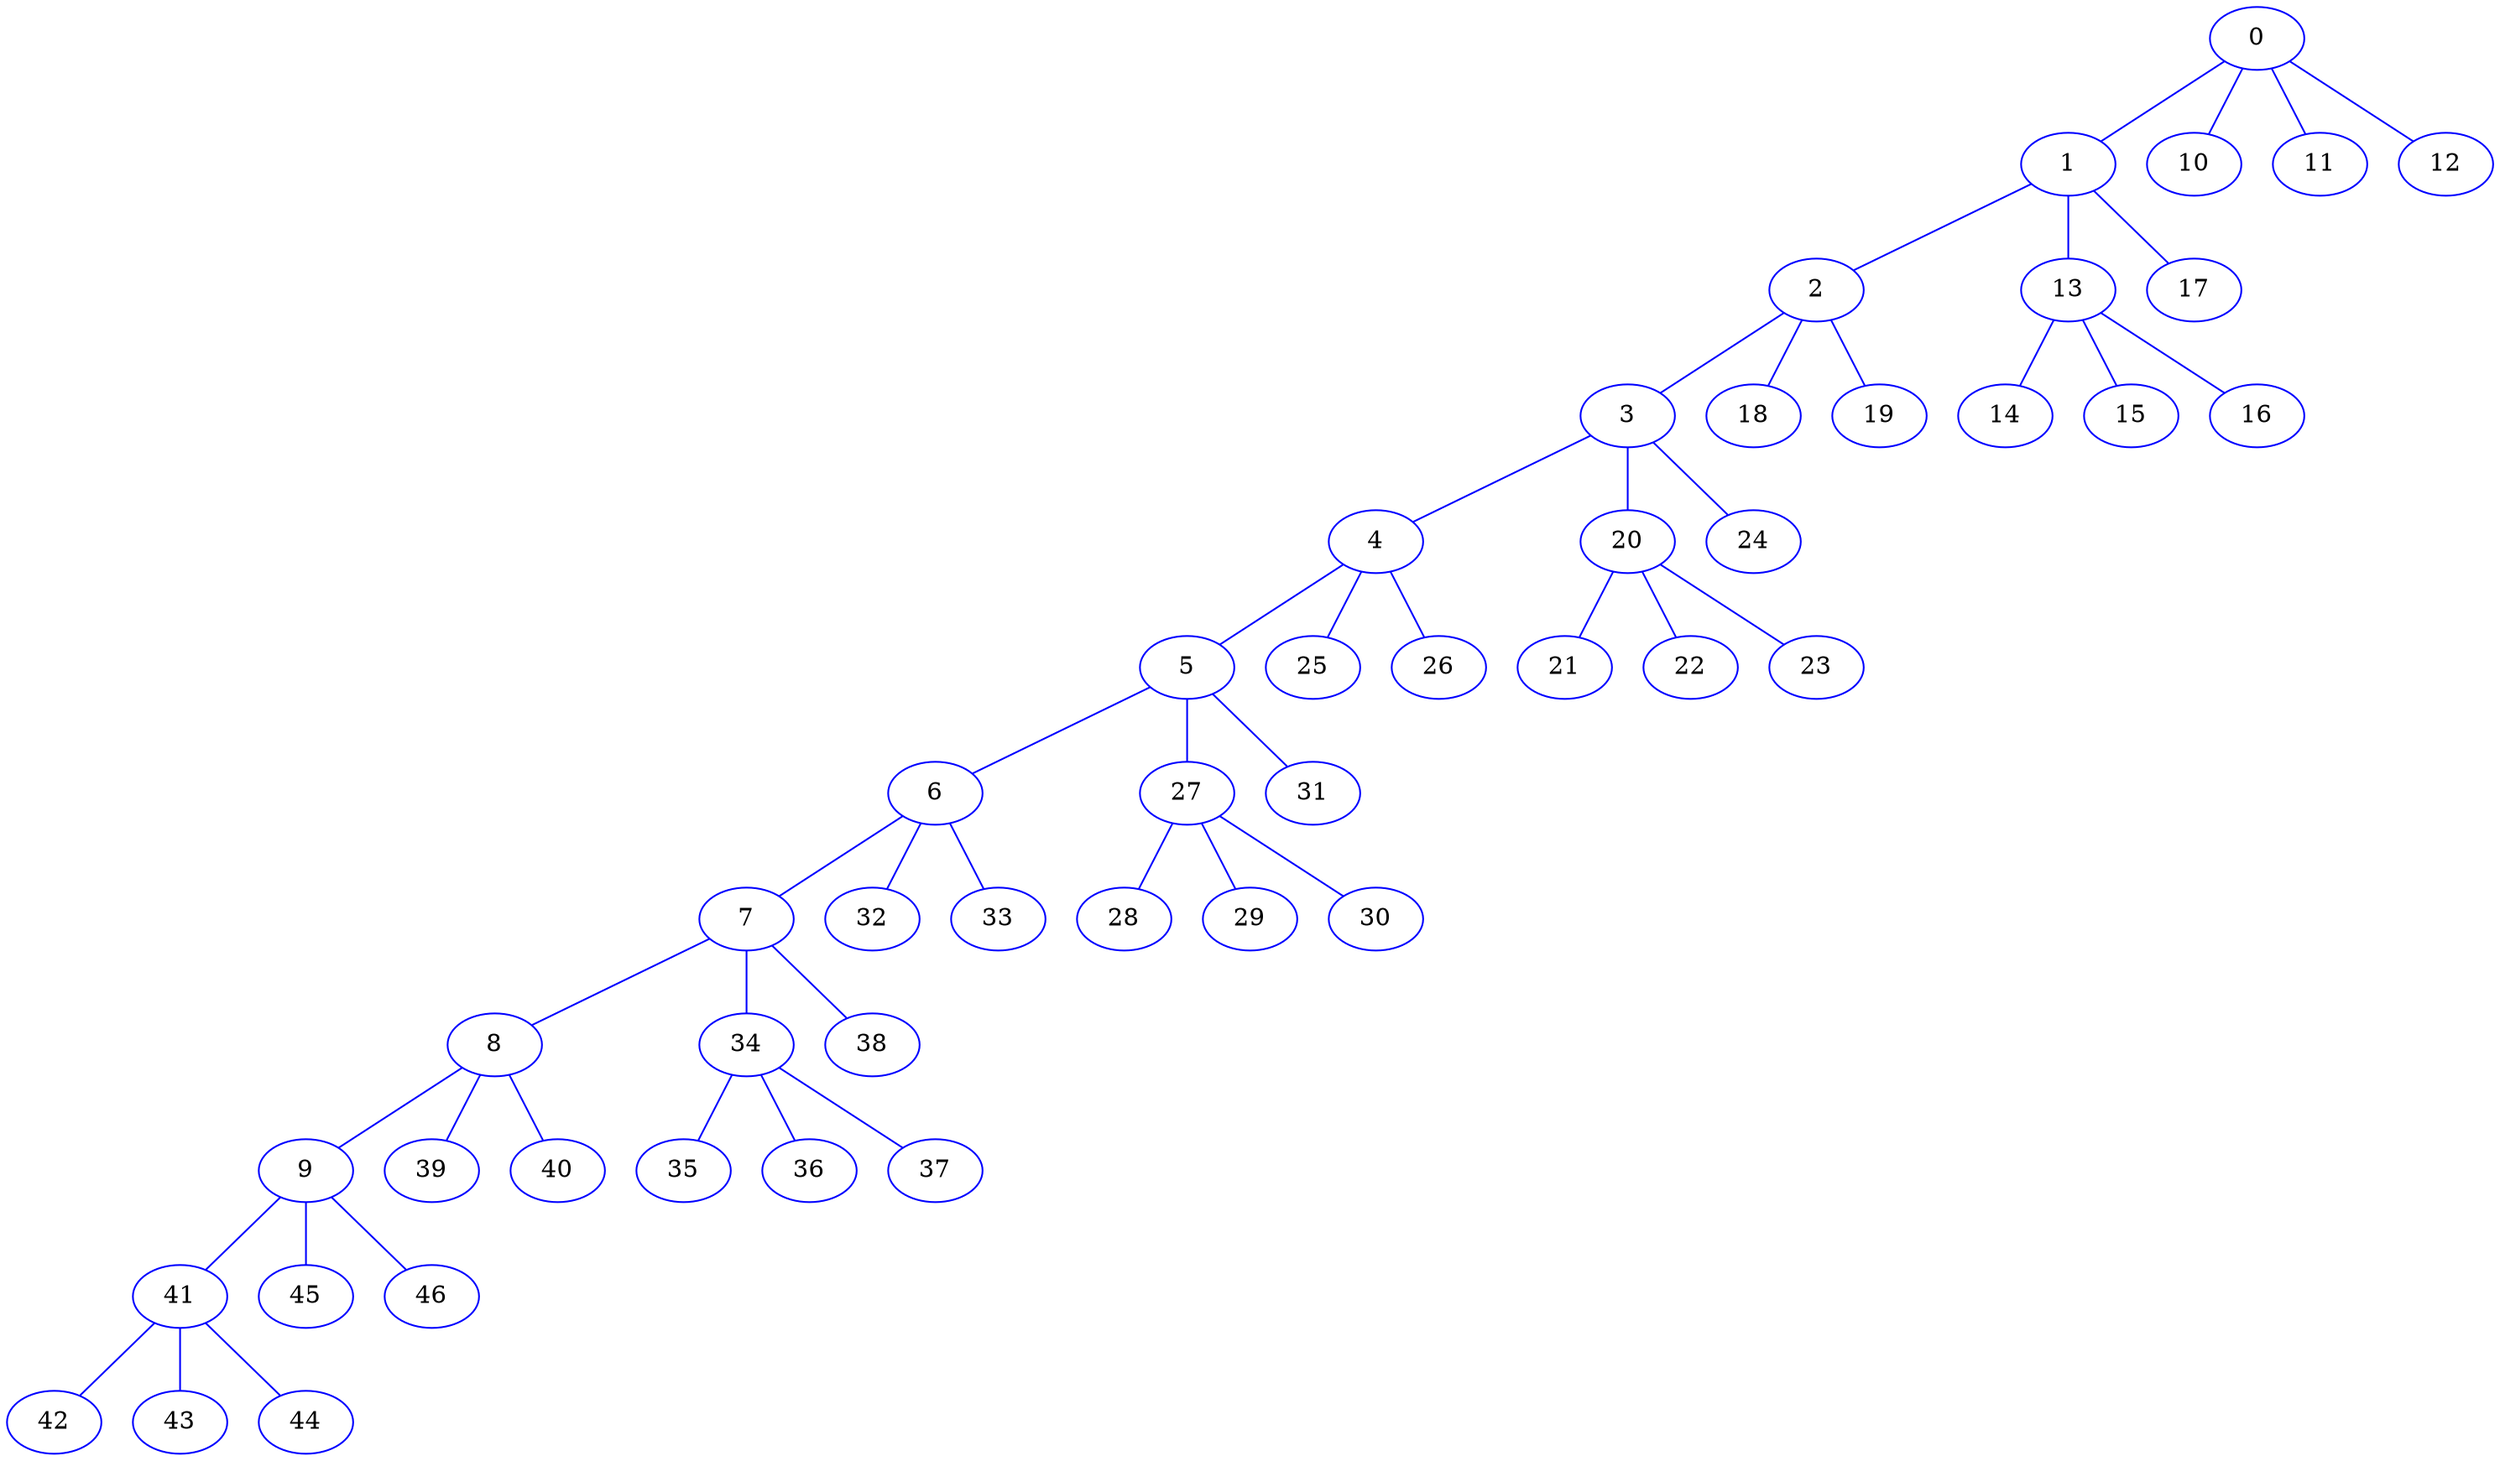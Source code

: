 strict graph "" {
	0	[color=blue];
	1	[color=blue];
	0 -- 1	[color=blue];
	10	[color=blue];
	0 -- 10	[color=blue];
	11	[color=blue];
	0 -- 11	[color=blue];
	12	[color=blue];
	0 -- 12	[color=blue];
	2	[color=blue];
	1 -- 2	[color=blue];
	13	[color=blue];
	1 -- 13	[color=blue];
	17	[color=blue];
	1 -- 17	[color=blue];
	3	[color=blue];
	2 -- 3	[color=blue];
	18	[color=blue];
	2 -- 18	[color=blue];
	19	[color=blue];
	2 -- 19	[color=blue];
	14	[color=blue];
	13 -- 14	[color=blue];
	15	[color=blue];
	13 -- 15	[color=blue];
	16	[color=blue];
	13 -- 16	[color=blue];
	4	[color=blue];
	3 -- 4	[color=blue];
	20	[color=blue];
	3 -- 20	[color=blue];
	24	[color=blue];
	3 -- 24	[color=blue];
	5	[color=blue];
	4 -- 5	[color=blue];
	25	[color=blue];
	4 -- 25	[color=blue];
	26	[color=blue];
	4 -- 26	[color=blue];
	21	[color=blue];
	20 -- 21	[color=blue];
	22	[color=blue];
	20 -- 22	[color=blue];
	23	[color=blue];
	20 -- 23	[color=blue];
	6	[color=blue];
	5 -- 6	[color=blue];
	27	[color=blue];
	5 -- 27	[color=blue];
	31	[color=blue];
	5 -- 31	[color=blue];
	7	[color=blue];
	6 -- 7	[color=blue];
	32	[color=blue];
	6 -- 32	[color=blue];
	33	[color=blue];
	6 -- 33	[color=blue];
	28	[color=blue];
	27 -- 28	[color=blue];
	29	[color=blue];
	27 -- 29	[color=blue];
	30	[color=blue];
	27 -- 30	[color=blue];
	8	[color=blue];
	7 -- 8	[color=blue];
	34	[color=blue];
	7 -- 34	[color=blue];
	38	[color=blue];
	7 -- 38	[color=blue];
	9	[color=blue];
	8 -- 9	[color=blue];
	39	[color=blue];
	8 -- 39	[color=blue];
	40	[color=blue];
	8 -- 40	[color=blue];
	35	[color=blue];
	34 -- 35	[color=blue];
	36	[color=blue];
	34 -- 36	[color=blue];
	37	[color=blue];
	34 -- 37	[color=blue];
	41	[color=blue];
	9 -- 41	[color=blue];
	45	[color=blue];
	9 -- 45	[color=blue];
	46	[color=blue];
	9 -- 46	[color=blue];
	42	[color=blue];
	41 -- 42	[color=blue];
	43	[color=blue];
	41 -- 43	[color=blue];
	44	[color=blue];
	41 -- 44	[color=blue];
}
